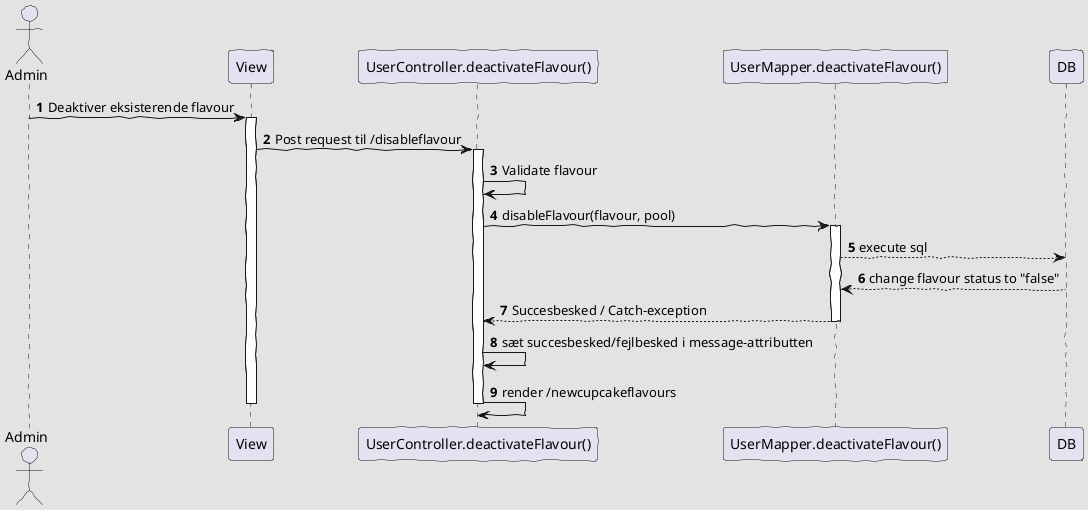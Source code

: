 @startuml
'https://plantuml.com/sequence-diagram

autonumber

skinparam backgroundColor #e3e3e3
skinparam handwritten true

actor Admin
participant View as V
participant "UserController.deactivateFlavour()" as C
participant "UserMapper.deactivateFlavour()" as M
participant DB

Admin -> V: Deaktiver eksisterende flavour
activate V

V -> C: Post request til /disableflavour
activate C

C -> C: Validate flavour
C -> M: disableFlavour(flavour, pool)
activate M

M --> DB: execute sql
DB --> M: change flavour status to "false"
M --> C: Succesbesked / Catch-exception
deactivate M
C -> C: sæt succesbesked/fejlbesked i message-attributten
C -> C: render /newcupcakeflavours
deactivate C

deactivate V

@enduml